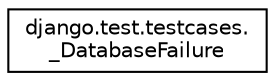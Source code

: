 digraph "Graphical Class Hierarchy"
{
 // LATEX_PDF_SIZE
  edge [fontname="Helvetica",fontsize="10",labelfontname="Helvetica",labelfontsize="10"];
  node [fontname="Helvetica",fontsize="10",shape=record];
  rankdir="LR";
  Node0 [label="django.test.testcases.\l_DatabaseFailure",height=0.2,width=0.4,color="black", fillcolor="white", style="filled",URL="$dd/dbd/classdjango_1_1test_1_1testcases_1_1___database_failure.html",tooltip=" "];
}
